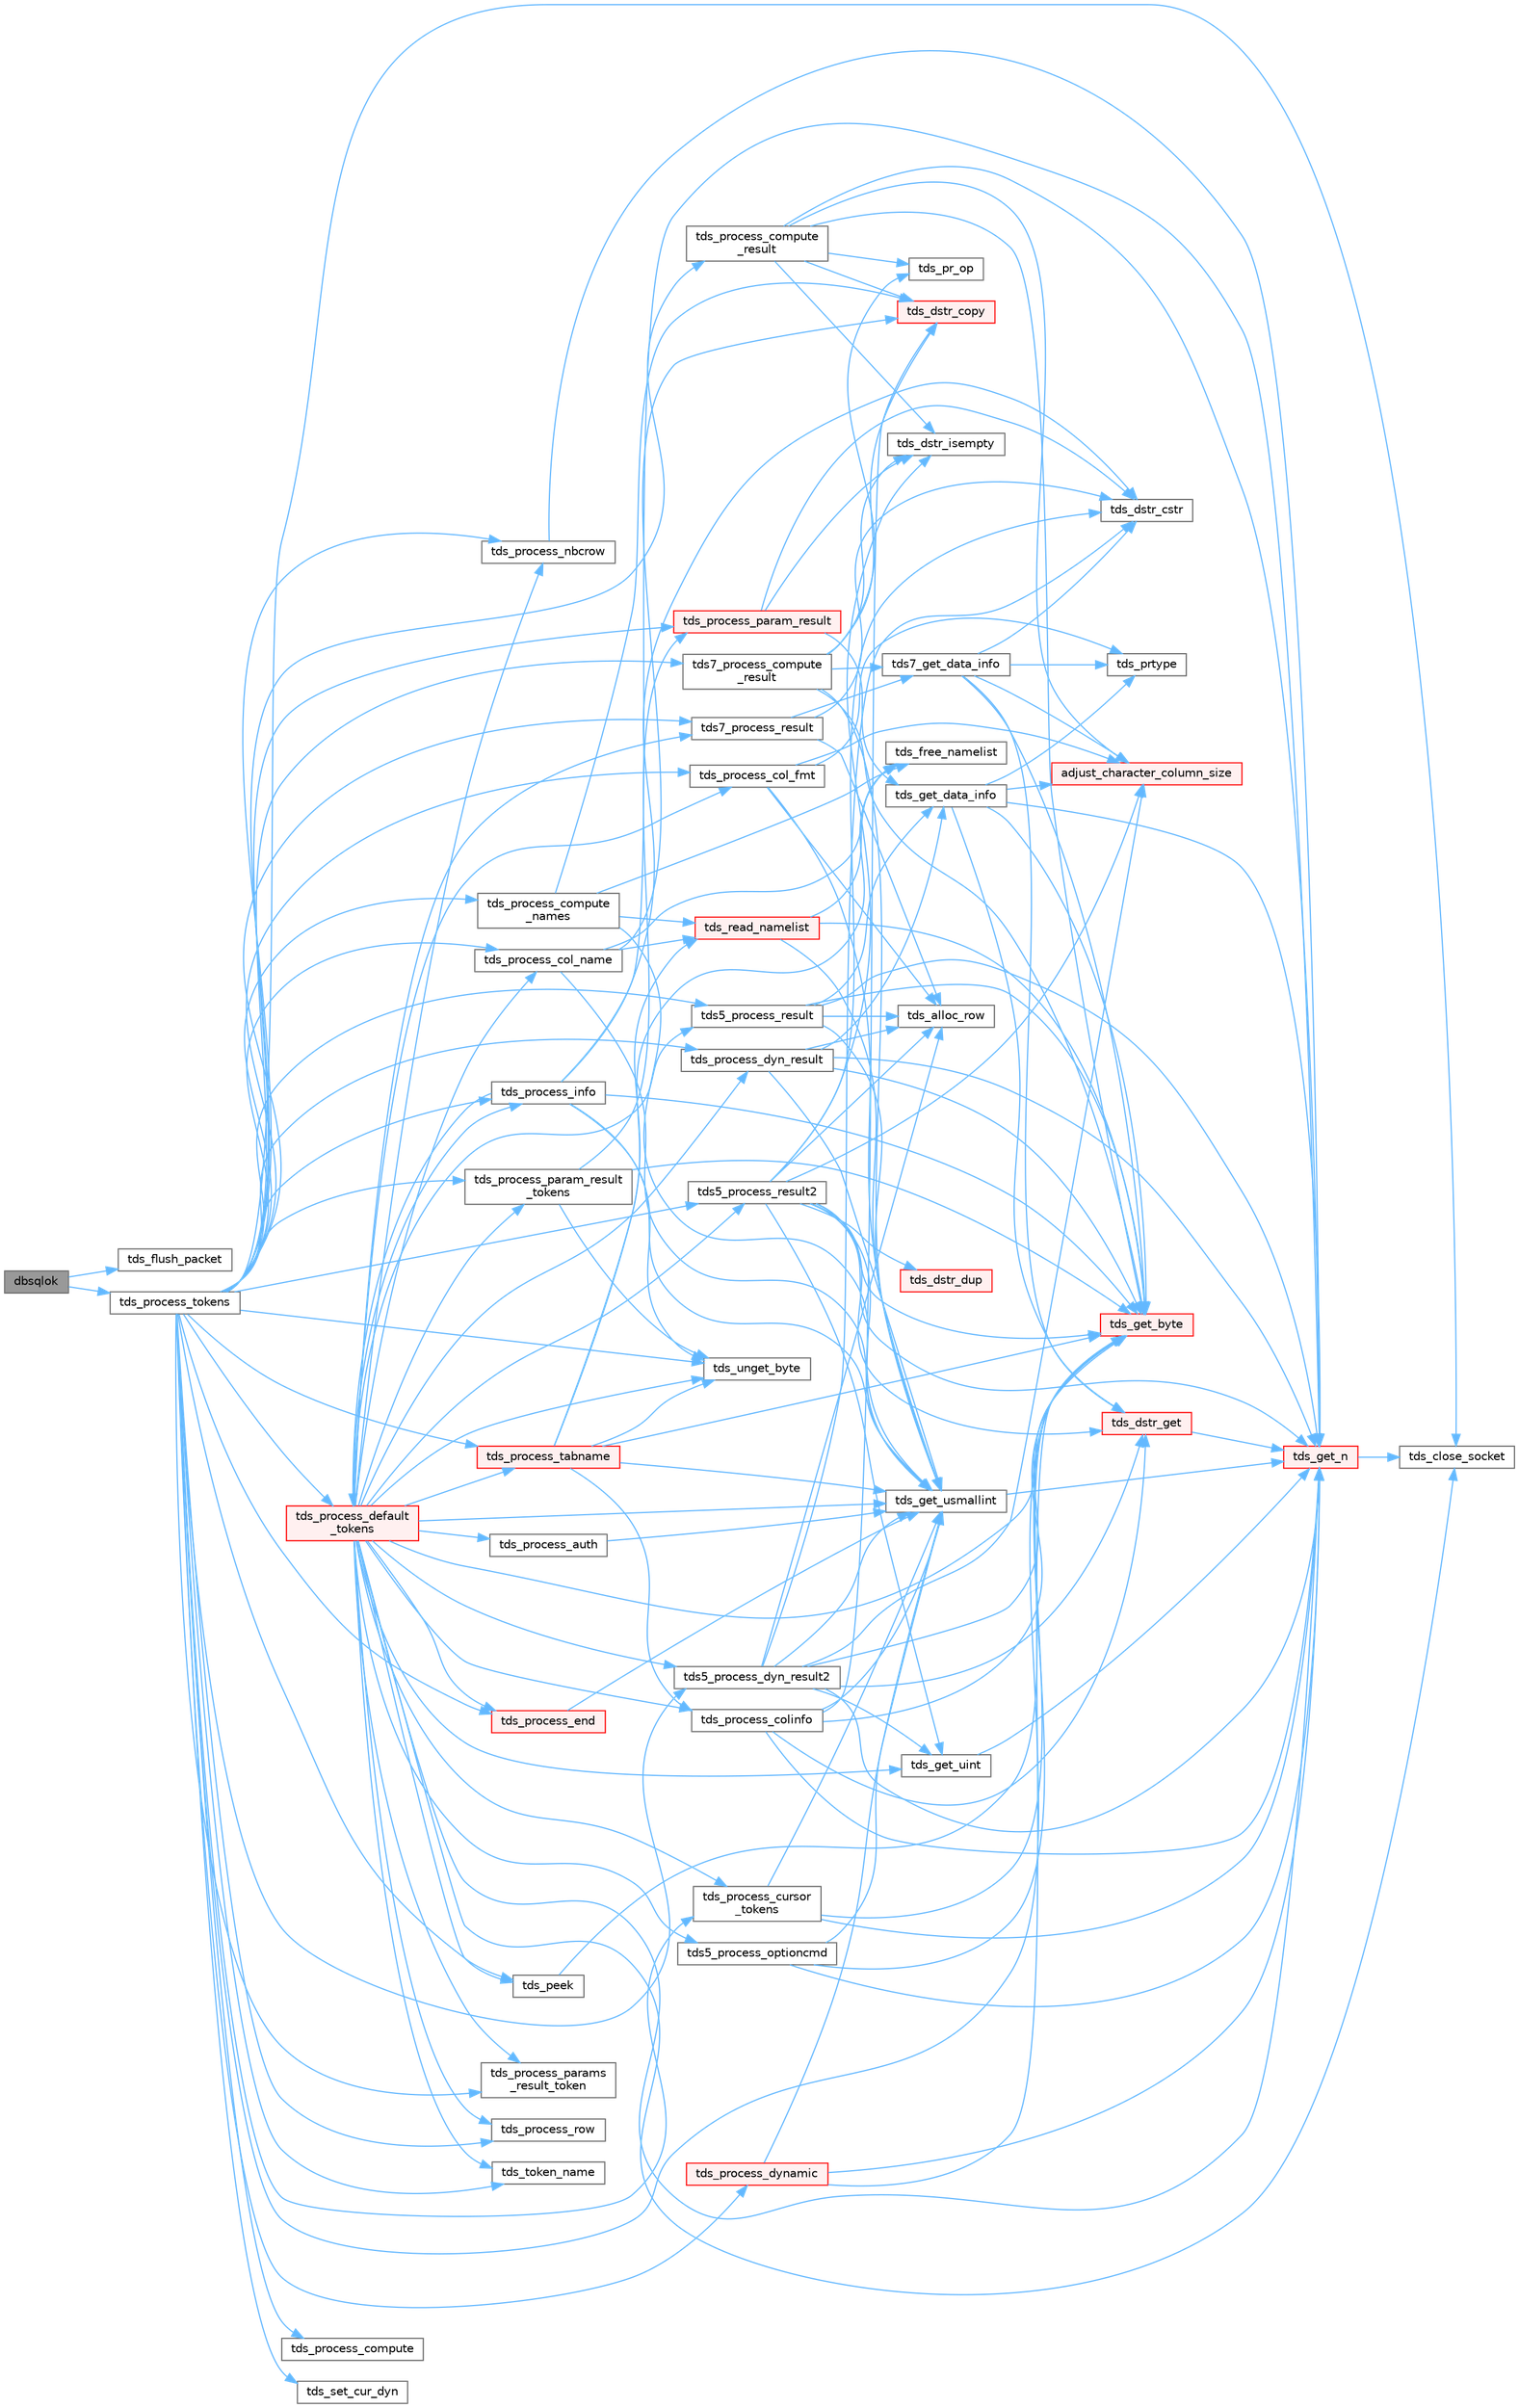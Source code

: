 digraph "dbsqlok"
{
 // LATEX_PDF_SIZE
  bgcolor="transparent";
  edge [fontname=Helvetica,fontsize=10,labelfontname=Helvetica,labelfontsize=10];
  node [fontname=Helvetica,fontsize=10,shape=box,height=0.2,width=0.4];
  rankdir="LR";
  Node1 [id="Node000001",label="dbsqlok",height=0.2,width=0.4,color="gray40", fillcolor="grey60", style="filled", fontcolor="black",tooltip="Wait for results of a query from the server."];
  Node1 -> Node2 [id="edge1_Node000001_Node000002",color="steelblue1",style="solid",tooltip=" "];
  Node2 [id="Node000002",label="tds_flush_packet",height=0.2,width=0.4,color="grey40", fillcolor="white", style="filled",URL="$a00591.html#ga5feb53554e8917a81bbbc332163a61fb",tooltip="Flush packet to server."];
  Node1 -> Node3 [id="edge2_Node000001_Node000003",color="steelblue1",style="solid",tooltip=" "];
  Node3 [id="Node000003",label="tds_process_tokens",height=0.2,width=0.4,color="grey40", fillcolor="white", style="filled",URL="$a00592.html#gabfc9de1d1fe718818caf63a4be4035a6",tooltip="process all streams."];
  Node3 -> Node4 [id="edge3_Node000003_Node000004",color="steelblue1",style="solid",tooltip=" "];
  Node4 [id="Node000004",label="tds5_process_dyn_result2",height=0.2,width=0.4,color="grey40", fillcolor="white", style="filled",URL="$a00592.html#gae688b515631141acfbc41bbb91c8b921",tooltip="Process new TDS 5.0 token for describing output parameters."];
  Node4 -> Node5 [id="edge4_Node000004_Node000005",color="steelblue1",style="solid",tooltip=" "];
  Node5 [id="Node000005",label="adjust_character_column_size",height=0.2,width=0.4,color="red", fillcolor="#FFF0F0", style="filled",URL="$a00592.html#ga91770634ce8c0d6f1fe007b45da186fd",tooltip="Adjust column size according to client's encoding."];
  Node4 -> Node11 [id="edge5_Node000004_Node000011",color="steelblue1",style="solid",tooltip=" "];
  Node11 [id="Node000011",label="tds_alloc_row",height=0.2,width=0.4,color="grey40", fillcolor="white", style="filled",URL="$a00589.html#ga1224fb9277112dc2ce12531d2b73b145",tooltip="Allocate space for row store return NULL on out of memory."];
  Node4 -> Node12 [id="edge6_Node000004_Node000012",color="steelblue1",style="solid",tooltip=" "];
  Node12 [id="Node000012",label="tds_dstr_cstr",height=0.2,width=0.4,color="grey40", fillcolor="white", style="filled",URL="$a00593.html#gac536f0e4d77d3cff5702719362ec1766",tooltip="Returns a C version (NUL terminated string) of dstr."];
  Node4 -> Node13 [id="edge7_Node000004_Node000013",color="steelblue1",style="solid",tooltip=" "];
  Node13 [id="Node000013",label="tds_dstr_get",height=0.2,width=0.4,color="red", fillcolor="#FFF0F0", style="filled",URL="$a00591.html#ga017c427e9599c031be5c555cb32abe2c",tooltip="Reads a string from wire and put in a DSTR."];
  Node13 -> Node17 [id="edge8_Node000013_Node000017",color="steelblue1",style="solid",tooltip=" "];
  Node17 [id="Node000017",label="tds_get_n",height=0.2,width=0.4,color="red", fillcolor="#FFF0F0", style="filled",URL="$a00591.html#gae777dd57e8d1bb40349d7d7d8434fddf",tooltip="Get N bytes from the buffer and return them in the already allocated space   given to us."];
  Node17 -> Node18 [id="edge9_Node000017_Node000018",color="steelblue1",style="solid",tooltip=" "];
  Node18 [id="Node000018",label="tds_close_socket",height=0.2,width=0.4,color="grey40", fillcolor="white", style="filled",URL="$a00591.html#ga3e3f76009fce5ceedb2f42bb2c9aed2e",tooltip="Close current socket."];
  Node4 -> Node29 [id="edge10_Node000004_Node000029",color="steelblue1",style="solid",tooltip=" "];
  Node29 [id="Node000029",label="tds_get_byte",height=0.2,width=0.4,color="red", fillcolor="#FFF0F0", style="filled",URL="$a00591.html#ga0cb72d3f6943795c39db1fa692be0a58",tooltip="Return a single byte from the input buffer."];
  Node4 -> Node17 [id="edge11_Node000004_Node000017",color="steelblue1",style="solid",tooltip=" "];
  Node4 -> Node30 [id="edge12_Node000004_Node000030",color="steelblue1",style="solid",tooltip=" "];
  Node30 [id="Node000030",label="tds_get_uint",height=0.2,width=0.4,color="grey40", fillcolor="white", style="filled",URL="$a00591.html#ga9ac121c269e203337a48c5bf8afc48c3",tooltip="Get an uint32 from the server."];
  Node30 -> Node17 [id="edge13_Node000030_Node000017",color="steelblue1",style="solid",tooltip=" "];
  Node4 -> Node31 [id="edge14_Node000004_Node000031",color="steelblue1",style="solid",tooltip=" "];
  Node31 [id="Node000031",label="tds_get_usmallint",height=0.2,width=0.4,color="grey40", fillcolor="white", style="filled",URL="$a00591.html#gad38aa5b9547817854ccba1fcc7855861",tooltip="Get an uint16 from the server."];
  Node31 -> Node17 [id="edge15_Node000031_Node000017",color="steelblue1",style="solid",tooltip=" "];
  Node3 -> Node32 [id="edge16_Node000003_Node000032",color="steelblue1",style="solid",tooltip=" "];
  Node32 [id="Node000032",label="tds5_process_result",height=0.2,width=0.4,color="grey40", fillcolor="white", style="filled",URL="$a00592.html#ga547b2f48659f77a69aa802d861ac827d",tooltip="tds5_process_result() is the TDS 5.0 result set processing routine."];
  Node32 -> Node11 [id="edge17_Node000032_Node000011",color="steelblue1",style="solid",tooltip=" "];
  Node32 -> Node29 [id="edge18_Node000032_Node000029",color="steelblue1",style="solid",tooltip=" "];
  Node32 -> Node33 [id="edge19_Node000032_Node000033",color="steelblue1",style="solid",tooltip=" "];
  Node33 [id="Node000033",label="tds_get_data_info",height=0.2,width=0.4,color="grey40", fillcolor="white", style="filled",URL="$a00592.html#gad9b6b86f48be077fb44ac603845a0c27",tooltip="Reads data metadata from wire."];
  Node33 -> Node5 [id="edge20_Node000033_Node000005",color="steelblue1",style="solid",tooltip=" "];
  Node33 -> Node13 [id="edge21_Node000033_Node000013",color="steelblue1",style="solid",tooltip=" "];
  Node33 -> Node29 [id="edge22_Node000033_Node000029",color="steelblue1",style="solid",tooltip=" "];
  Node33 -> Node17 [id="edge23_Node000033_Node000017",color="steelblue1",style="solid",tooltip=" "];
  Node33 -> Node34 [id="edge24_Node000033_Node000034",color="steelblue1",style="solid",tooltip=" "];
  Node34 [id="Node000034",label="tds_prtype",height=0.2,width=0.4,color="grey40", fillcolor="white", style="filled",URL="$a00592.html#ga307f949194204f71f1a7e574424048b1",tooltip="Returns string representation of the given type."];
  Node32 -> Node17 [id="edge25_Node000032_Node000017",color="steelblue1",style="solid",tooltip=" "];
  Node32 -> Node31 [id="edge26_Node000032_Node000031",color="steelblue1",style="solid",tooltip=" "];
  Node3 -> Node35 [id="edge27_Node000003_Node000035",color="steelblue1",style="solid",tooltip=" "];
  Node35 [id="Node000035",label="tds5_process_result2",height=0.2,width=0.4,color="grey40", fillcolor="white", style="filled",URL="$a00592.html#gabe2bdd5a41ce067cb31aef18ff81cb1c",tooltip="tds5_process_result2() is the new TDS 5.0 result set processing routine."];
  Node35 -> Node5 [id="edge28_Node000035_Node000005",color="steelblue1",style="solid",tooltip=" "];
  Node35 -> Node11 [id="edge29_Node000035_Node000011",color="steelblue1",style="solid",tooltip=" "];
  Node35 -> Node12 [id="edge30_Node000035_Node000012",color="steelblue1",style="solid",tooltip=" "];
  Node35 -> Node36 [id="edge31_Node000035_Node000036",color="steelblue1",style="solid",tooltip=" "];
  Node36 [id="Node000036",label="tds_dstr_dup",height=0.2,width=0.4,color="red", fillcolor="#FFF0F0", style="filled",URL="$a00593.html#ga4e6d9fa6f9b9551a5a3390e10a5322e6",tooltip="Duplicate a string from another dynamic string."];
  Node35 -> Node13 [id="edge32_Node000035_Node000013",color="steelblue1",style="solid",tooltip=" "];
  Node35 -> Node38 [id="edge33_Node000035_Node000038",color="steelblue1",style="solid",tooltip=" "];
  Node38 [id="Node000038",label="tds_dstr_isempty",height=0.2,width=0.4,color="grey40", fillcolor="white", style="filled",URL="$a00593.html#ga197c6af67f2e7469d06c2aa055917b1e",tooltip="test if string is empty"];
  Node35 -> Node29 [id="edge34_Node000035_Node000029",color="steelblue1",style="solid",tooltip=" "];
  Node35 -> Node17 [id="edge35_Node000035_Node000017",color="steelblue1",style="solid",tooltip=" "];
  Node35 -> Node30 [id="edge36_Node000035_Node000030",color="steelblue1",style="solid",tooltip=" "];
  Node35 -> Node31 [id="edge37_Node000035_Node000031",color="steelblue1",style="solid",tooltip=" "];
  Node3 -> Node39 [id="edge38_Node000003_Node000039",color="steelblue1",style="solid",tooltip=" "];
  Node39 [id="Node000039",label="tds7_process_compute\l_result",height=0.2,width=0.4,color="grey40", fillcolor="white", style="filled",URL="$a00592.html#ga6728e344caa20aea1def85f58dea138b",tooltip="tds7_process_compute_result() processes compute result sets for TDS 7/8."];
  Node39 -> Node40 [id="edge39_Node000039_Node000040",color="steelblue1",style="solid",tooltip=" "];
  Node40 [id="Node000040",label="tds7_get_data_info",height=0.2,width=0.4,color="grey40", fillcolor="white", style="filled",URL="$a00592.html#ga07cee55fd522cca16fb59b7a8f0b1376",tooltip="Reads data information from wire."];
  Node40 -> Node5 [id="edge40_Node000040_Node000005",color="steelblue1",style="solid",tooltip=" "];
  Node40 -> Node12 [id="edge41_Node000040_Node000012",color="steelblue1",style="solid",tooltip=" "];
  Node40 -> Node13 [id="edge42_Node000040_Node000013",color="steelblue1",style="solid",tooltip=" "];
  Node40 -> Node29 [id="edge43_Node000040_Node000029",color="steelblue1",style="solid",tooltip=" "];
  Node40 -> Node34 [id="edge44_Node000040_Node000034",color="steelblue1",style="solid",tooltip=" "];
  Node39 -> Node41 [id="edge45_Node000039_Node000041",color="steelblue1",style="solid",tooltip=" "];
  Node41 [id="Node000041",label="tds_dstr_copy",height=0.2,width=0.4,color="red", fillcolor="#FFF0F0", style="filled",URL="$a00593.html#gad96366d9fa93bfc283cef1299fbe97ab",tooltip="copy a string from another"];
  Node39 -> Node38 [id="edge46_Node000039_Node000038",color="steelblue1",style="solid",tooltip=" "];
  Node39 -> Node29 [id="edge47_Node000039_Node000029",color="steelblue1",style="solid",tooltip=" "];
  Node39 -> Node31 [id="edge48_Node000039_Node000031",color="steelblue1",style="solid",tooltip=" "];
  Node39 -> Node42 [id="edge49_Node000039_Node000042",color="steelblue1",style="solid",tooltip=" "];
  Node42 [id="Node000042",label="tds_pr_op",height=0.2,width=0.4,color="grey40", fillcolor="white", style="filled",URL="$a00592.html#ga62dc14d21453e88e24880ee0acaca73a",tooltip="Returns string representation for a given operation."];
  Node3 -> Node43 [id="edge50_Node000003_Node000043",color="steelblue1",style="solid",tooltip=" "];
  Node43 [id="Node000043",label="tds7_process_result",height=0.2,width=0.4,color="grey40", fillcolor="white", style="filled",URL="$a00592.html#gaca56fc22d65a24a96d1bef310ade73aa",tooltip="tds7_process_result() is the TDS 7.0 result set processing routine."];
  Node43 -> Node40 [id="edge51_Node000043_Node000040",color="steelblue1",style="solid",tooltip=" "];
  Node43 -> Node11 [id="edge52_Node000043_Node000011",color="steelblue1",style="solid",tooltip=" "];
  Node43 -> Node12 [id="edge53_Node000043_Node000012",color="steelblue1",style="solid",tooltip=" "];
  Node3 -> Node18 [id="edge54_Node000003_Node000018",color="steelblue1",style="solid",tooltip=" "];
  Node3 -> Node29 [id="edge55_Node000003_Node000029",color="steelblue1",style="solid",tooltip=" "];
  Node3 -> Node44 [id="edge56_Node000003_Node000044",color="steelblue1",style="solid",tooltip=" "];
  Node44 [id="Node000044",label="tds_peek",height=0.2,width=0.4,color="grey40", fillcolor="white", style="filled",URL="$a00591.html#ga221e98a9c8be96ec6c8547891e1b53af",tooltip="Reads a byte from the TDS stream without removing it."];
  Node44 -> Node29 [id="edge57_Node000044_Node000029",color="steelblue1",style="solid",tooltip=" "];
  Node3 -> Node45 [id="edge58_Node000003_Node000045",color="steelblue1",style="solid",tooltip=" "];
  Node45 [id="Node000045",label="tds_process_col_fmt",height=0.2,width=0.4,color="grey40", fillcolor="white", style="filled",URL="$a00592.html#ga4e3dd9d3614f5f0433b78b761dd68741",tooltip="tds_process_col_fmt() is the other half of result set processing under TDS 4.2."];
  Node45 -> Node5 [id="edge59_Node000045_Node000005",color="steelblue1",style="solid",tooltip=" "];
  Node45 -> Node11 [id="edge60_Node000045_Node000011",color="steelblue1",style="solid",tooltip=" "];
  Node45 -> Node31 [id="edge61_Node000045_Node000031",color="steelblue1",style="solid",tooltip=" "];
  Node45 -> Node34 [id="edge62_Node000045_Node000034",color="steelblue1",style="solid",tooltip=" "];
  Node3 -> Node46 [id="edge63_Node000003_Node000046",color="steelblue1",style="solid",tooltip=" "];
  Node46 [id="Node000046",label="tds_process_col_name",height=0.2,width=0.4,color="grey40", fillcolor="white", style="filled",URL="$a00592.html#ga905d2fa5e1b602817bd16bb0fcf9eadb",tooltip="tds_process_col_name() is one half of the result set under TDS 4.2 it contains all the column names,..."];
  Node46 -> Node41 [id="edge64_Node000046_Node000041",color="steelblue1",style="solid",tooltip=" "];
  Node46 -> Node47 [id="edge65_Node000046_Node000047",color="steelblue1",style="solid",tooltip=" "];
  Node47 [id="Node000047",label="tds_free_namelist",height=0.2,width=0.4,color="grey40", fillcolor="white", style="filled",URL="$a00592.html#ga21e9de33de9c8c492aa2f96c823596bb",tooltip="Frees list of names."];
  Node46 -> Node31 [id="edge66_Node000046_Node000031",color="steelblue1",style="solid",tooltip=" "];
  Node46 -> Node48 [id="edge67_Node000046_Node000048",color="steelblue1",style="solid",tooltip=" "];
  Node48 [id="Node000048",label="tds_read_namelist",height=0.2,width=0.4,color="red", fillcolor="#FFF0F0", style="filled",URL="$a00592.html#gaeaaed2ea1d8c827da1a0f5b419524ae1",tooltip="Reads list of names (usually table names)"];
  Node48 -> Node47 [id="edge68_Node000048_Node000047",color="steelblue1",style="solid",tooltip=" "];
  Node48 -> Node29 [id="edge69_Node000048_Node000029",color="steelblue1",style="solid",tooltip=" "];
  Node48 -> Node31 [id="edge70_Node000048_Node000031",color="steelblue1",style="solid",tooltip=" "];
  Node3 -> Node50 [id="edge71_Node000003_Node000050",color="steelblue1",style="solid",tooltip=" "];
  Node50 [id="Node000050",label="tds_process_compute",height=0.2,width=0.4,color="grey40", fillcolor="white", style="filled",URL="$a00592.html#ga6fcb37d5addebdc1af9f34ebc59fd7a8",tooltip="tds_process_compute() processes compute rows and places them in the row buffer."];
  Node3 -> Node51 [id="edge72_Node000003_Node000051",color="steelblue1",style="solid",tooltip=" "];
  Node51 [id="Node000051",label="tds_process_compute\l_names",height=0.2,width=0.4,color="grey40", fillcolor="white", style="filled",URL="$a00592.html#gae5b3e01f3d665f9e377de091f46f1ab9",tooltip="tds_process_compute_names() processes compute result sets."];
  Node51 -> Node41 [id="edge73_Node000051_Node000041",color="steelblue1",style="solid",tooltip=" "];
  Node51 -> Node47 [id="edge74_Node000051_Node000047",color="steelblue1",style="solid",tooltip=" "];
  Node51 -> Node31 [id="edge75_Node000051_Node000031",color="steelblue1",style="solid",tooltip=" "];
  Node51 -> Node48 [id="edge76_Node000051_Node000048",color="steelblue1",style="solid",tooltip=" "];
  Node3 -> Node52 [id="edge77_Node000003_Node000052",color="steelblue1",style="solid",tooltip=" "];
  Node52 [id="Node000052",label="tds_process_compute\l_result",height=0.2,width=0.4,color="grey40", fillcolor="white", style="filled",URL="$a00592.html#gae3368ea80d0d8b13791ceb13ee5f19c9",tooltip="tds_process_compute_result() processes compute result sets."];
  Node52 -> Node5 [id="edge78_Node000052_Node000005",color="steelblue1",style="solid",tooltip=" "];
  Node52 -> Node41 [id="edge79_Node000052_Node000041",color="steelblue1",style="solid",tooltip=" "];
  Node52 -> Node38 [id="edge80_Node000052_Node000038",color="steelblue1",style="solid",tooltip=" "];
  Node52 -> Node29 [id="edge81_Node000052_Node000029",color="steelblue1",style="solid",tooltip=" "];
  Node52 -> Node17 [id="edge82_Node000052_Node000017",color="steelblue1",style="solid",tooltip=" "];
  Node52 -> Node42 [id="edge83_Node000052_Node000042",color="steelblue1",style="solid",tooltip=" "];
  Node3 -> Node53 [id="edge84_Node000003_Node000053",color="steelblue1",style="solid",tooltip=" "];
  Node53 [id="Node000053",label="tds_process_cursor\l_tokens",height=0.2,width=0.4,color="grey40", fillcolor="white", style="filled",URL="$a00592.html#ga315d875d90c64d12d61fc9e33b4dee96",tooltip="Reads cursor command results."];
  Node53 -> Node29 [id="edge85_Node000053_Node000029",color="steelblue1",style="solid",tooltip=" "];
  Node53 -> Node17 [id="edge86_Node000053_Node000017",color="steelblue1",style="solid",tooltip=" "];
  Node53 -> Node31 [id="edge87_Node000053_Node000031",color="steelblue1",style="solid",tooltip=" "];
  Node3 -> Node54 [id="edge88_Node000003_Node000054",color="steelblue1",style="solid",tooltip=" "];
  Node54 [id="Node000054",label="tds_process_default\l_tokens",height=0.2,width=0.4,color="red", fillcolor="#FFF0F0", style="filled",URL="$a00592.html#ga39453d084f3f780ac4602d4abf2839f7",tooltip="tds_process_default_tokens() is a catch all function that is called to process tokens not known to ot..."];
  Node54 -> Node4 [id="edge89_Node000054_Node000004",color="steelblue1",style="solid",tooltip=" "];
  Node54 -> Node55 [id="edge90_Node000054_Node000055",color="steelblue1",style="solid",tooltip=" "];
  Node55 [id="Node000055",label="tds5_process_optioncmd",height=0.2,width=0.4,color="grey40", fillcolor="white", style="filled",URL="$a00592.html#gaa6a7e5aeb10a1322911c47be9c43e2d2",tooltip="Process option cmd results."];
  Node55 -> Node29 [id="edge91_Node000055_Node000029",color="steelblue1",style="solid",tooltip=" "];
  Node55 -> Node17 [id="edge92_Node000055_Node000017",color="steelblue1",style="solid",tooltip=" "];
  Node55 -> Node31 [id="edge93_Node000055_Node000031",color="steelblue1",style="solid",tooltip=" "];
  Node54 -> Node32 [id="edge94_Node000054_Node000032",color="steelblue1",style="solid",tooltip=" "];
  Node54 -> Node35 [id="edge95_Node000054_Node000035",color="steelblue1",style="solid",tooltip=" "];
  Node54 -> Node43 [id="edge96_Node000054_Node000043",color="steelblue1",style="solid",tooltip=" "];
  Node54 -> Node18 [id="edge97_Node000054_Node000018",color="steelblue1",style="solid",tooltip=" "];
  Node54 -> Node29 [id="edge98_Node000054_Node000029",color="steelblue1",style="solid",tooltip=" "];
  Node54 -> Node17 [id="edge99_Node000054_Node000017",color="steelblue1",style="solid",tooltip=" "];
  Node54 -> Node30 [id="edge100_Node000054_Node000030",color="steelblue1",style="solid",tooltip=" "];
  Node54 -> Node31 [id="edge101_Node000054_Node000031",color="steelblue1",style="solid",tooltip=" "];
  Node54 -> Node44 [id="edge102_Node000054_Node000044",color="steelblue1",style="solid",tooltip=" "];
  Node54 -> Node56 [id="edge103_Node000054_Node000056",color="steelblue1",style="solid",tooltip=" "];
  Node56 [id="Node000056",label="tds_process_auth",height=0.2,width=0.4,color="grey40", fillcolor="white", style="filled",URL="$a00592.html#ga4e1e52e09b0c27a9b9f53eb6b539afce",tooltip="Process authentication token."];
  Node56 -> Node31 [id="edge104_Node000056_Node000031",color="steelblue1",style="solid",tooltip=" "];
  Node54 -> Node45 [id="edge105_Node000054_Node000045",color="steelblue1",style="solid",tooltip=" "];
  Node54 -> Node46 [id="edge106_Node000054_Node000046",color="steelblue1",style="solid",tooltip=" "];
  Node54 -> Node57 [id="edge107_Node000054_Node000057",color="steelblue1",style="solid",tooltip=" "];
  Node57 [id="Node000057",label="tds_process_colinfo",height=0.2,width=0.4,color="grey40", fillcolor="white", style="filled",URL="$a00592.html#ga22c7f413d43fc0d511e122a3de389166",tooltip="Reads column information."];
  Node57 -> Node41 [id="edge108_Node000057_Node000041",color="steelblue1",style="solid",tooltip=" "];
  Node57 -> Node13 [id="edge109_Node000057_Node000013",color="steelblue1",style="solid",tooltip=" "];
  Node57 -> Node29 [id="edge110_Node000057_Node000029",color="steelblue1",style="solid",tooltip=" "];
  Node57 -> Node17 [id="edge111_Node000057_Node000017",color="steelblue1",style="solid",tooltip=" "];
  Node57 -> Node31 [id="edge112_Node000057_Node000031",color="steelblue1",style="solid",tooltip=" "];
  Node54 -> Node53 [id="edge113_Node000054_Node000053",color="steelblue1",style="solid",tooltip=" "];
  Node54 -> Node58 [id="edge114_Node000054_Node000058",color="steelblue1",style="solid",tooltip=" "];
  Node58 [id="Node000058",label="tds_process_dyn_result",height=0.2,width=0.4,color="grey40", fillcolor="white", style="filled",URL="$a00592.html#ga416cf119c1d4a0fca27dc5b50c261358",tooltip="Process results from dynamic."];
  Node58 -> Node11 [id="edge115_Node000058_Node000011",color="steelblue1",style="solid",tooltip=" "];
  Node58 -> Node29 [id="edge116_Node000058_Node000029",color="steelblue1",style="solid",tooltip=" "];
  Node58 -> Node33 [id="edge117_Node000058_Node000033",color="steelblue1",style="solid",tooltip=" "];
  Node58 -> Node17 [id="edge118_Node000058_Node000017",color="steelblue1",style="solid",tooltip=" "];
  Node58 -> Node31 [id="edge119_Node000058_Node000031",color="steelblue1",style="solid",tooltip=" "];
  Node54 -> Node59 [id="edge120_Node000054_Node000059",color="steelblue1",style="solid",tooltip=" "];
  Node59 [id="Node000059",label="tds_process_end",height=0.2,width=0.4,color="red", fillcolor="#FFF0F0", style="filled",URL="$a00592.html#ga6ee2e7af38af768611b8bf4b79c36f46",tooltip="tds_process_end() processes any of the DONE, DONEPROC, or DONEINPROC tokens."];
  Node59 -> Node31 [id="edge121_Node000059_Node000031",color="steelblue1",style="solid",tooltip=" "];
  Node54 -> Node81 [id="edge122_Node000054_Node000081",color="steelblue1",style="solid",tooltip=" "];
  Node81 [id="Node000081",label="tds_process_info",height=0.2,width=0.4,color="grey40", fillcolor="white", style="filled",URL="$a00592.html#ga65a2316369529731732f200c190d05d6",tooltip="tds_process_info() is called for INFO, ERR, or EED tokens and is responsible for calling the CLI's me..."];
  Node81 -> Node12 [id="edge123_Node000081_Node000012",color="steelblue1",style="solid",tooltip=" "];
  Node81 -> Node29 [id="edge124_Node000081_Node000029",color="steelblue1",style="solid",tooltip=" "];
  Node81 -> Node17 [id="edge125_Node000081_Node000017",color="steelblue1",style="solid",tooltip=" "];
  Node81 -> Node31 [id="edge126_Node000081_Node000031",color="steelblue1",style="solid",tooltip=" "];
  Node81 -> Node54 [id="edge127_Node000081_Node000054",color="steelblue1",style="solid",tooltip=" "];
  Node81 -> Node82 [id="edge128_Node000081_Node000082",color="steelblue1",style="solid",tooltip=" "];
  Node82 [id="Node000082",label="tds_unget_byte",height=0.2,width=0.4,color="grey40", fillcolor="white", style="filled",URL="$a00591.html#gad70d59fb317d098b0c9fd29dd77131a8",tooltip="Unget will always work as long as you don't call it twice in a row."];
  Node54 -> Node83 [id="edge129_Node000054_Node000083",color="steelblue1",style="solid",tooltip=" "];
  Node83 [id="Node000083",label="tds_process_nbcrow",height=0.2,width=0.4,color="grey40", fillcolor="white", style="filled",URL="$a00592.html#gaf7264c9eb3aa7a73358a4c65f02d3d3c",tooltip="tds_process_nbcrow() processes rows and places them in the row buffer."];
  Node83 -> Node17 [id="edge130_Node000083_Node000017",color="steelblue1",style="solid",tooltip=" "];
  Node54 -> Node84 [id="edge131_Node000054_Node000084",color="steelblue1",style="solid",tooltip=" "];
  Node84 [id="Node000084",label="tds_process_param_result\l_tokens",height=0.2,width=0.4,color="grey40", fillcolor="white", style="filled",URL="$a00592.html#ga9fdef8228d29cab7fa9098f07fa73fba",tooltip="Process parameters from networks."];
  Node84 -> Node29 [id="edge132_Node000084_Node000029",color="steelblue1",style="solid",tooltip=" "];
  Node84 -> Node85 [id="edge133_Node000084_Node000085",color="steelblue1",style="solid",tooltip=" "];
  Node85 [id="Node000085",label="tds_process_param_result",height=0.2,width=0.4,color="red", fillcolor="#FFF0F0", style="filled",URL="$a00592.html#gacb3354443bcefe7a500a500a4904cc05",tooltip="process output parameters of a stored procedure."];
  Node85 -> Node12 [id="edge134_Node000085_Node000012",color="steelblue1",style="solid",tooltip=" "];
  Node85 -> Node38 [id="edge135_Node000085_Node000038",color="steelblue1",style="solid",tooltip=" "];
  Node85 -> Node33 [id="edge136_Node000085_Node000033",color="steelblue1",style="solid",tooltip=" "];
  Node84 -> Node82 [id="edge137_Node000084_Node000082",color="steelblue1",style="solid",tooltip=" "];
  Node54 -> Node89 [id="edge138_Node000054_Node000089",color="steelblue1",style="solid",tooltip=" "];
  Node89 [id="Node000089",label="tds_process_params\l_result_token",height=0.2,width=0.4,color="grey40", fillcolor="white", style="filled",URL="$a00592.html#ga7b18c0911a9dc69939577b39eb64725d",tooltip="tds_process_params_result_token() processes params on TDS5."];
  Node54 -> Node90 [id="edge139_Node000054_Node000090",color="steelblue1",style="solid",tooltip=" "];
  Node90 [id="Node000090",label="tds_process_row",height=0.2,width=0.4,color="grey40", fillcolor="white", style="filled",URL="$a00592.html#gaad814dd6e35aee8332035d06dc8b5d65",tooltip="tds_process_row() processes rows and places them in the row buffer."];
  Node54 -> Node91 [id="edge140_Node000054_Node000091",color="steelblue1",style="solid",tooltip=" "];
  Node91 [id="Node000091",label="tds_process_tabname",height=0.2,width=0.4,color="red", fillcolor="#FFF0F0", style="filled",URL="$a00592.html#gaeec59bca9bd0c5388e245f0d19d9c81a",tooltip="Process list of table from network."];
  Node91 -> Node47 [id="edge141_Node000091_Node000047",color="steelblue1",style="solid",tooltip=" "];
  Node91 -> Node29 [id="edge142_Node000091_Node000029",color="steelblue1",style="solid",tooltip=" "];
  Node91 -> Node31 [id="edge143_Node000091_Node000031",color="steelblue1",style="solid",tooltip=" "];
  Node91 -> Node57 [id="edge144_Node000091_Node000057",color="steelblue1",style="solid",tooltip=" "];
  Node91 -> Node48 [id="edge145_Node000091_Node000048",color="steelblue1",style="solid",tooltip=" "];
  Node91 -> Node82 [id="edge146_Node000091_Node000082",color="steelblue1",style="solid",tooltip=" "];
  Node54 -> Node95 [id="edge147_Node000054_Node000095",color="steelblue1",style="solid",tooltip=" "];
  Node95 [id="Node000095",label="tds_token_name",height=0.2,width=0.4,color="grey40", fillcolor="white", style="filled",URL="$a00592.html#ga7f24a7af985cd320788122e98072b7af",tooltip="Returns string representation for a given token type."];
  Node54 -> Node82 [id="edge148_Node000054_Node000082",color="steelblue1",style="solid",tooltip=" "];
  Node3 -> Node58 [id="edge149_Node000003_Node000058",color="steelblue1",style="solid",tooltip=" "];
  Node3 -> Node96 [id="edge150_Node000003_Node000096",color="steelblue1",style="solid",tooltip=" "];
  Node96 [id="Node000096",label="tds_process_dynamic",height=0.2,width=0.4,color="red", fillcolor="#FFF0F0", style="filled",URL="$a00592.html#ga5cfc0340d8d717e67f60037e029b2142",tooltip="tds_process_dynamic() finds the element of the dyns array for the id"];
  Node96 -> Node29 [id="edge151_Node000096_Node000029",color="steelblue1",style="solid",tooltip=" "];
  Node96 -> Node17 [id="edge152_Node000096_Node000017",color="steelblue1",style="solid",tooltip=" "];
  Node96 -> Node31 [id="edge153_Node000096_Node000031",color="steelblue1",style="solid",tooltip=" "];
  Node3 -> Node59 [id="edge154_Node000003_Node000059",color="steelblue1",style="solid",tooltip=" "];
  Node3 -> Node81 [id="edge155_Node000003_Node000081",color="steelblue1",style="solid",tooltip=" "];
  Node3 -> Node83 [id="edge156_Node000003_Node000083",color="steelblue1",style="solid",tooltip=" "];
  Node3 -> Node85 [id="edge157_Node000003_Node000085",color="steelblue1",style="solid",tooltip=" "];
  Node3 -> Node84 [id="edge158_Node000003_Node000084",color="steelblue1",style="solid",tooltip=" "];
  Node3 -> Node89 [id="edge159_Node000003_Node000089",color="steelblue1",style="solid",tooltip=" "];
  Node3 -> Node90 [id="edge160_Node000003_Node000090",color="steelblue1",style="solid",tooltip=" "];
  Node3 -> Node91 [id="edge161_Node000003_Node000091",color="steelblue1",style="solid",tooltip=" "];
  Node3 -> Node75 [id="edge162_Node000003_Node000075",color="steelblue1",style="solid",tooltip=" "];
  Node75 [id="Node000075",label="tds_set_cur_dyn",height=0.2,width=0.4,color="grey40", fillcolor="white", style="filled",URL="$a00590.html#gae8b7db85af16701fc0604eb117cbd4e4",tooltip="Set current dynamic."];
  Node3 -> Node95 [id="edge163_Node000003_Node000095",color="steelblue1",style="solid",tooltip=" "];
  Node3 -> Node82 [id="edge164_Node000003_Node000082",color="steelblue1",style="solid",tooltip=" "];
}
